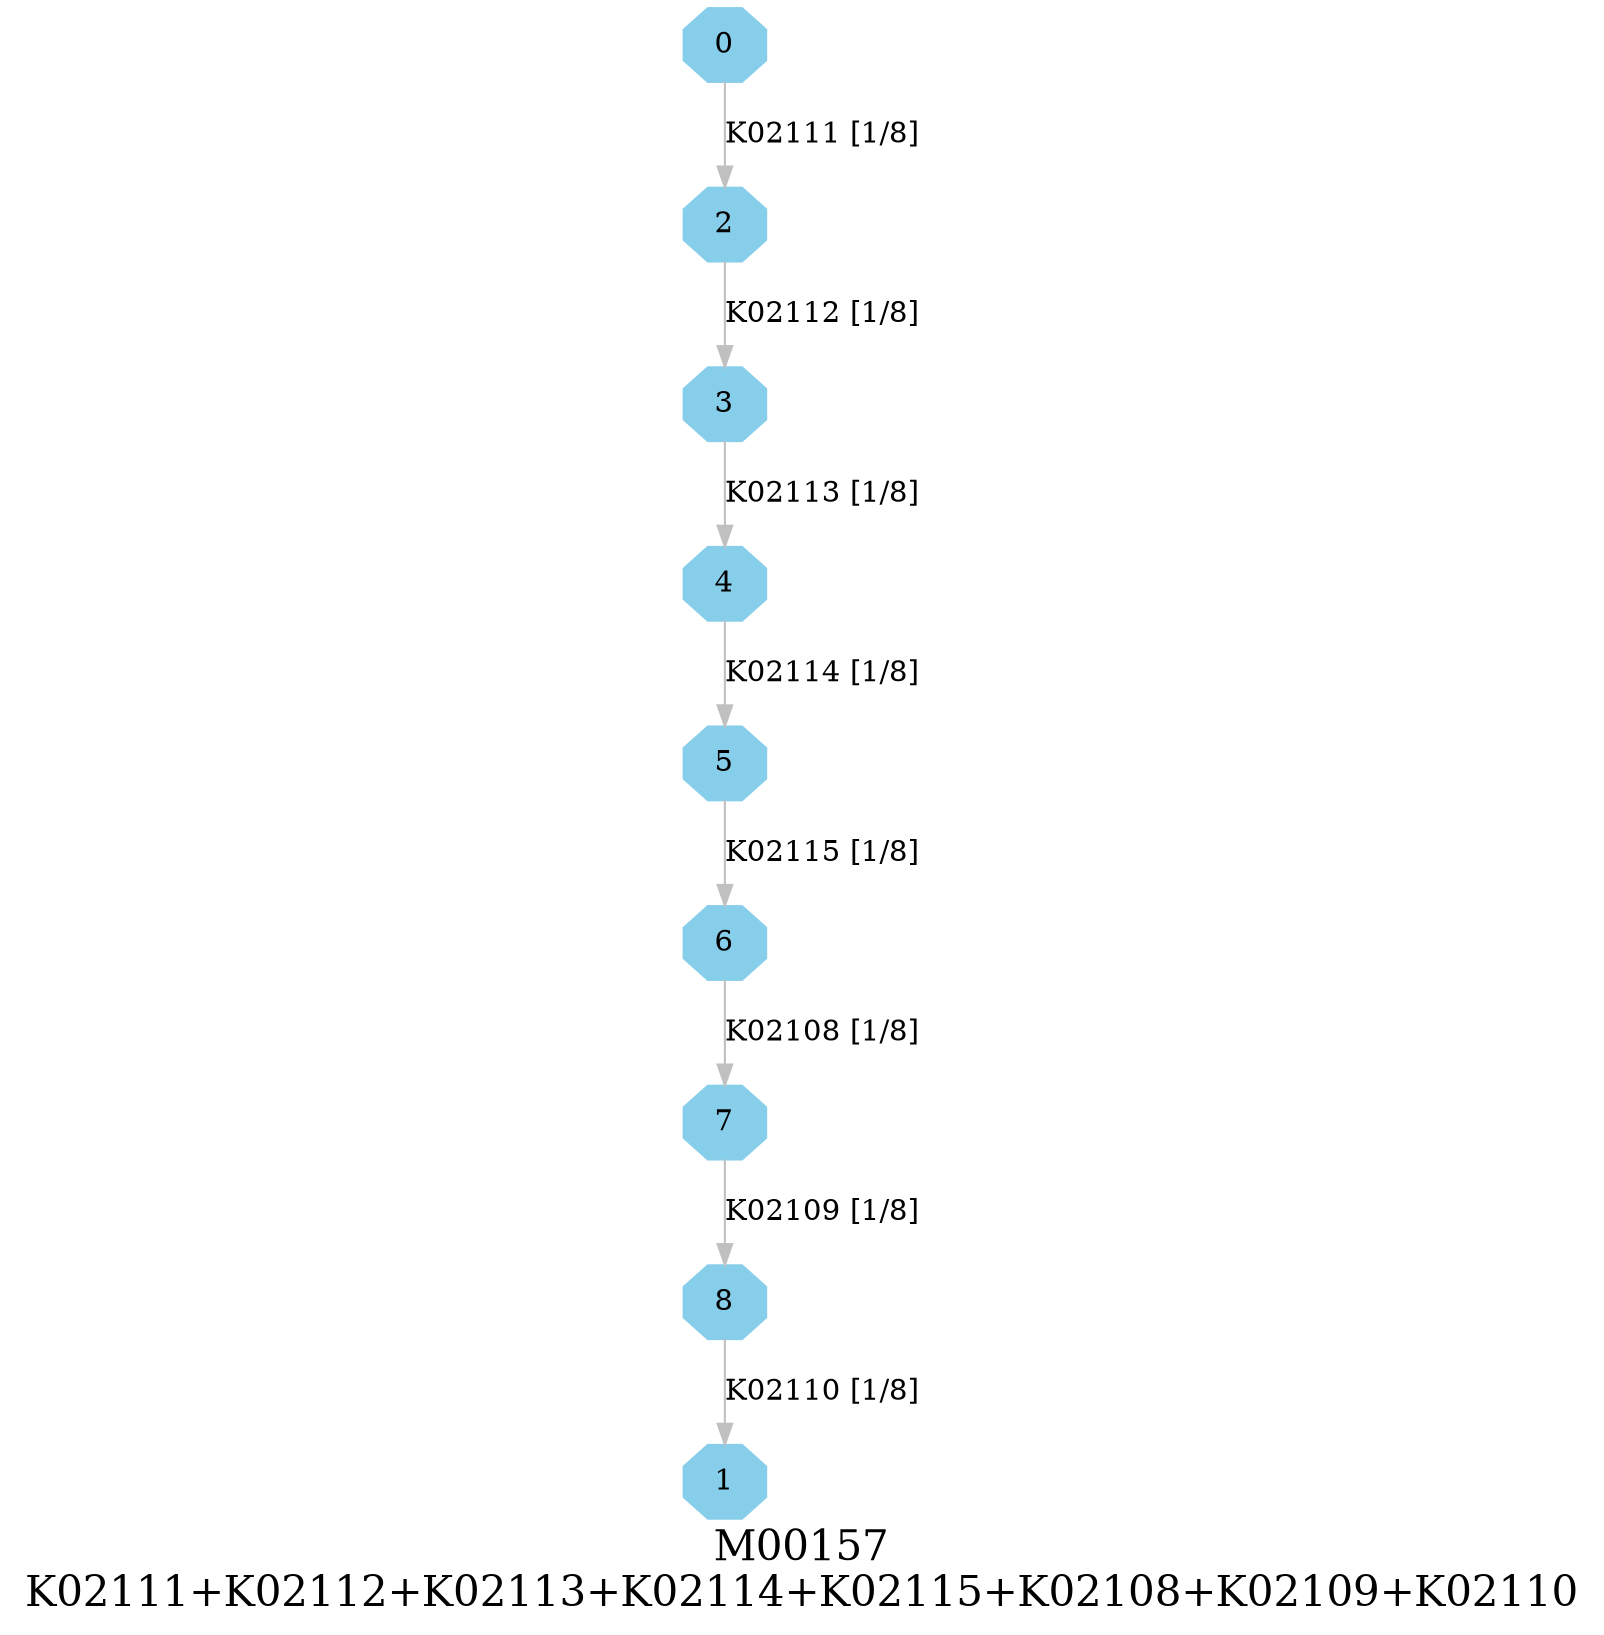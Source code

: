 digraph G {
graph [label="M00157
K02111+K02112+K02113+K02114+K02115+K02108+K02109+K02110",fontsize=20];
node [shape=box,style=filled];
edge [len=3,color=grey];
{node [width=.3,height=.3,shape=octagon,style=filled,color=skyblue] 0 1 2 3 4 5 6 7 8 }
0 -> 2 [label="K02111 [1/8]"];
2 -> 3 [label="K02112 [1/8]"];
3 -> 4 [label="K02113 [1/8]"];
4 -> 5 [label="K02114 [1/8]"];
5 -> 6 [label="K02115 [1/8]"];
6 -> 7 [label="K02108 [1/8]"];
7 -> 8 [label="K02109 [1/8]"];
8 -> 1 [label="K02110 [1/8]"];
}